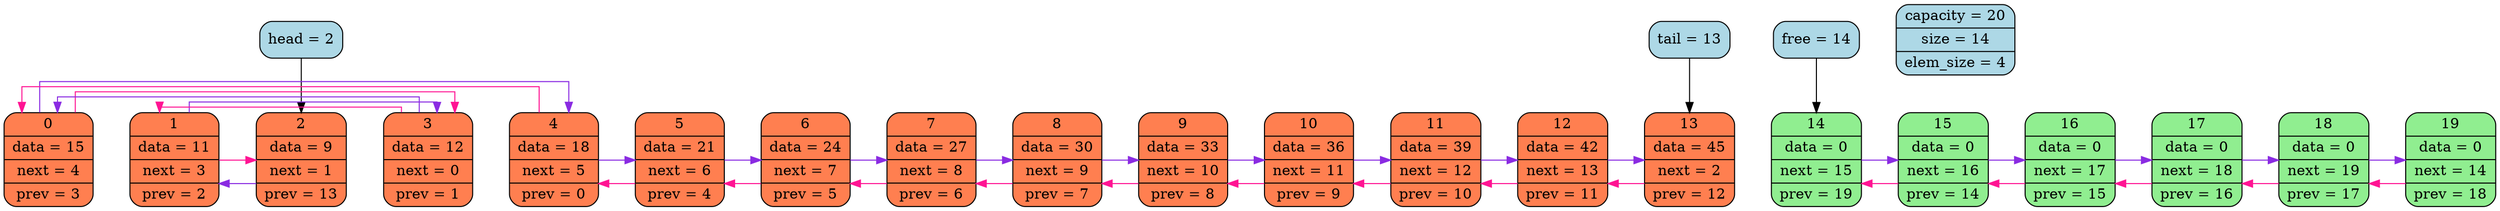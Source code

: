 digraph G
{
splines=ortho;
nodesep=0.5;
node[shape="record", style="rounded, filled"];

free[label = "free = 14", style="rounded,filled", fillcolor = "lightblue"]
head[label = "head = 2", style="rounded,filled", fillcolor = "lightblue"]
tail[label = "tail = 13", style="rounded,filled", fillcolor = "lightblue"]
title[label = "{ capacity = 20 | size = 14 | elem_size = 4 }", style="rounded,filled", fillcolor = "lightblue"];
0[label = "{ <i>0|<d>data = 15|<n>next = 4|<p>prev = 3 }", fillcolor = "coral"];
1[label = "{ <i>1|<d>data = 11|<n>next = 3|<p>prev = 2 }", fillcolor = "coral"];
2[label = "{ <i>2|<d>data = 9|<n>next = 1|<p>prev = 13 }", fillcolor = "coral"];
3[label = "{ <i>3|<d>data = 12|<n>next = 0|<p>prev = 1 }", fillcolor = "coral"];
4[label = "{ <i>4|<d>data = 18|<n>next = 5|<p>prev = 0 }", fillcolor = "coral"];
5[label = "{ <i>5|<d>data = 21|<n>next = 6|<p>prev = 4 }", fillcolor = "coral"];
6[label = "{ <i>6|<d>data = 24|<n>next = 7|<p>prev = 5 }", fillcolor = "coral"];
7[label = "{ <i>7|<d>data = 27|<n>next = 8|<p>prev = 6 }", fillcolor = "coral"];
8[label = "{ <i>8|<d>data = 30|<n>next = 9|<p>prev = 7 }", fillcolor = "coral"];
9[label = "{ <i>9|<d>data = 33|<n>next = 10|<p>prev = 8 }", fillcolor = "coral"];
10[label = "{ <i>10|<d>data = 36|<n>next = 11|<p>prev = 9 }", fillcolor = "coral"];
11[label = "{ <i>11|<d>data = 39|<n>next = 12|<p>prev = 10 }", fillcolor = "coral"];
12[label = "{ <i>12|<d>data = 42|<n>next = 13|<p>prev = 11 }", fillcolor = "coral"];
13[label = "{ <i>13|<d>data = 45|<n>next = 2|<p>prev = 12 }", fillcolor = "coral"];
14[label = "{ <i>14|<d>data = 0|<n>next = 15|<p>prev = 19 }", fillcolor = "coral"];
15[label = "{ <i>15|<d>data = 0|<n>next = 16|<p>prev = 14 }", fillcolor = "coral"];
16[label = "{ <i>16|<d>data = 0|<n>next = 17|<p>prev = 15 }", fillcolor = "coral"];
17[label = "{ <i>17|<d>data = 0|<n>next = 18|<p>prev = 16 }", fillcolor = "coral"];
18[label = "{ <i>18|<d>data = 0|<n>next = 19|<p>prev = 17 }", fillcolor = "coral"];
19[label = "{ <i>19|<d>data = 0|<n>next = 14|<p>prev = 18 }", fillcolor = "coral"];

{ rank = same; 0; 1; 2; 3; 4; 5; 6; 7; 8; 9; 10; 11; 12; 13; 14; 15; 16; 17; 18; 19; }
0->1 [weight = 5000, style=invis]; 
1->2 [weight = 5000, style=invis]; 
2->3 [weight = 5000, style=invis]; 
3->4 [weight = 5000, style=invis]; 
4->5 [weight = 5000, style=invis]; 
5->6 [weight = 5000, style=invis]; 
6->7 [weight = 5000, style=invis]; 
7->8 [weight = 5000, style=invis]; 
8->9 [weight = 5000, style=invis]; 
9->10 [weight = 5000, style=invis]; 
10->11 [weight = 5000, style=invis]; 
11->12 [weight = 5000, style=invis]; 
12->13 [weight = 5000, style=invis]; 
13->14 [weight = 5000, style=invis]; 
14->15 [weight = 5000, style=invis]; 
15->16 [weight = 5000, style=invis]; 
16->17 [weight = 5000, style=invis]; 
17->18 [weight = 5000, style=invis]; 
18->19 [weight = 5000, style=invis]; 

0->4 [weight = 0, color = blueviolet];
1->3 [weight = 0, color = blueviolet];
2->1 [weight = 0, color = blueviolet];
3->0 [weight = 0, color = blueviolet];
4->5 [weight = 0, color = blueviolet];
5->6 [weight = 0, color = blueviolet];
6->7 [weight = 0, color = blueviolet];
7->8 [weight = 0, color = blueviolet];
8->9 [weight = 0, color = blueviolet];
9->10 [weight = 0, color = blueviolet];
10->11 [weight = 0, color = blueviolet];
11->12 [weight = 0, color = blueviolet];
12->13 [weight = 0, color = blueviolet];
14->15 [weight = 0, color = blueviolet];
15->16 [weight = 0, color = blueviolet];
16->17 [weight = 0, color = blueviolet];
17->18 [weight = 0, color = blueviolet];
18->19 [weight = 0, color = blueviolet];

19->18 [weight = 0, color = deeppink];
18->17 [weight = 0, color = deeppink];
17->16 [weight = 0, color = deeppink];
16->15 [weight = 0, color = deeppink];
15->14 [weight = 0, color = deeppink];
13->12 [weight = 0, color = deeppink];
12->11 [weight = 0, color = deeppink];
11->10 [weight = 0, color = deeppink];
10->9 [weight = 0, color = deeppink];
9->8 [weight = 0, color = deeppink];
8->7 [weight = 0, color = deeppink];
7->6 [weight = 0, color = deeppink];
6->5 [weight = 0, color = deeppink];
5->4 [weight = 0, color = deeppink];
4->0 [weight = 0, color = deeppink];
3->1 [weight = 0, color = deeppink];
1->2 [weight = 0, color = deeppink];
0->3 [weight = 0, color = deeppink];

free->14;
14[fillcolor = "lightgreen"];
15[fillcolor = "lightgreen"];
16[fillcolor = "lightgreen"];
17[fillcolor = "lightgreen"];
18[fillcolor = "lightgreen"];
19[fillcolor = "lightgreen"];
head->2;
tail->13;
}
